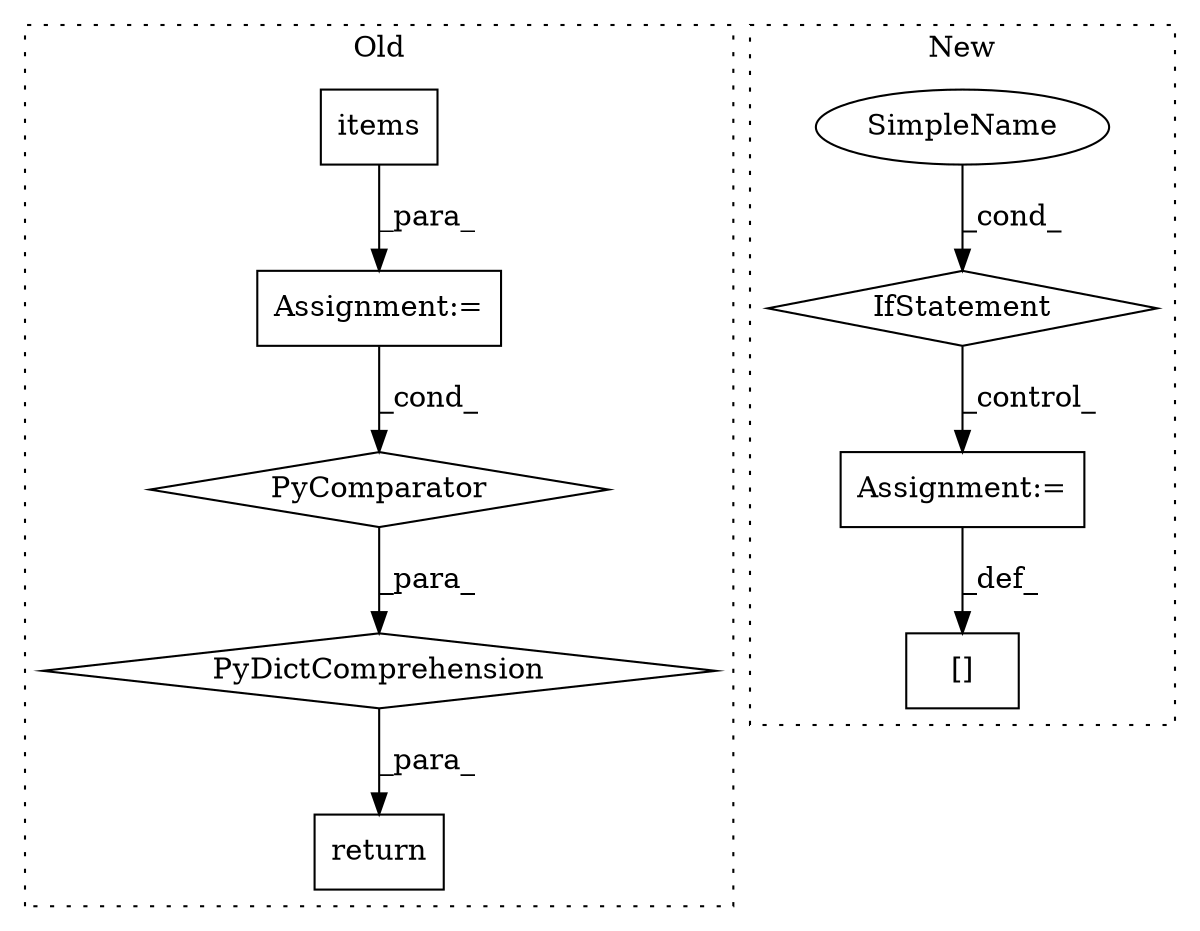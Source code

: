 digraph G {
subgraph cluster0 {
1 [label="items" a="32" s="7666" l="7" shape="box"];
3 [label="Assignment:=" a="7" s="7654" l="41" shape="box"];
4 [label="PyComparator" a="113" s="7654" l="41" shape="diamond"];
5 [label="PyDictComprehension" a="110" s="7579" l="124" shape="diamond"];
6 [label="return" a="41" s="7561" l="18" shape="box"];
label = "Old";
style="dotted";
}
subgraph cluster1 {
2 [label="IfStatement" a="25" s="7779,7801" l="4,2" shape="diamond"];
7 [label="Assignment:=" a="7" s="7871" l="1" shape="box"];
8 [label="[]" a="2" s="7892,7925" l="16,1" shape="box"];
9 [label="SimpleName" a="42" s="" l="" shape="ellipse"];
label = "New";
style="dotted";
}
1 -> 3 [label="_para_"];
2 -> 7 [label="_control_"];
3 -> 4 [label="_cond_"];
4 -> 5 [label="_para_"];
5 -> 6 [label="_para_"];
7 -> 8 [label="_def_"];
9 -> 2 [label="_cond_"];
}